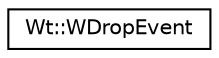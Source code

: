 digraph "Graphical Class Hierarchy"
{
 // LATEX_PDF_SIZE
  edge [fontname="Helvetica",fontsize="10",labelfontname="Helvetica",labelfontsize="10"];
  node [fontname="Helvetica",fontsize="10",shape=record];
  rankdir="LR";
  Node0 [label="Wt::WDropEvent",height=0.2,width=0.4,color="black", fillcolor="white", style="filled",URL="$classWt_1_1WDropEvent.html",tooltip="A class providing details for a drop event."];
}
